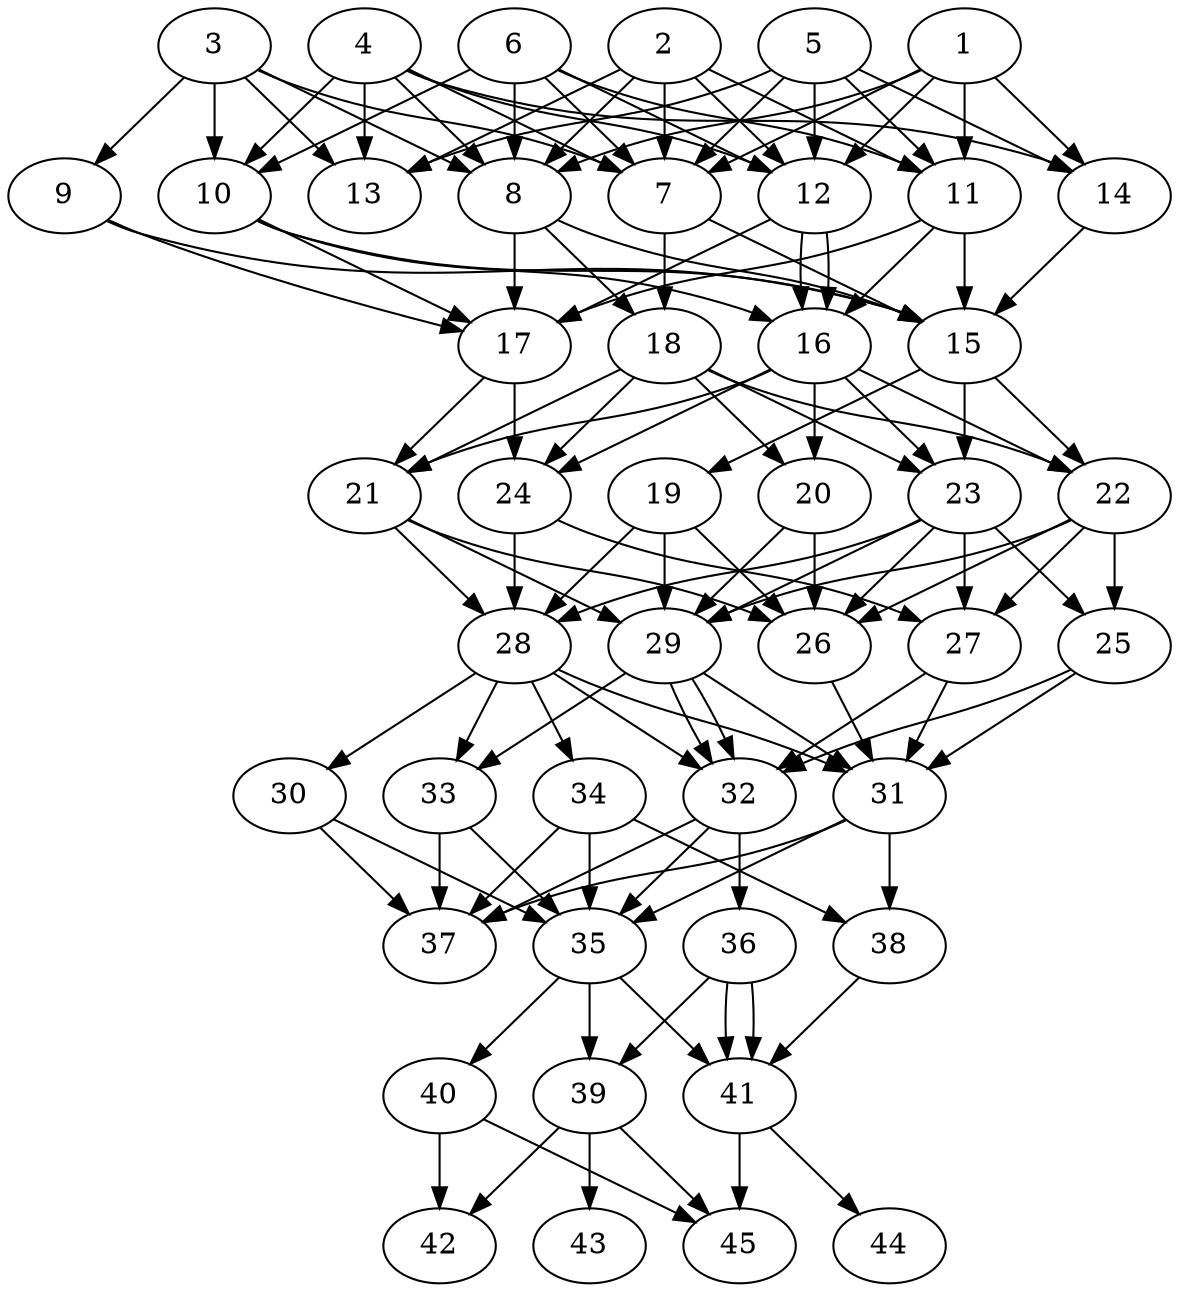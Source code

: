 // DAG automatically generated by daggen at Thu Oct  3 14:07:24 2019
// ./daggen --dot -n 45 --ccr 0.5 --fat 0.5 --regular 0.5 --density 0.9 --mindata 5242880 --maxdata 52428800 
digraph G {
  1 [size="89233408", alpha="0.19", expect_size="44616704"] 
  1 -> 7 [size ="44616704"]
  1 -> 8 [size ="44616704"]
  1 -> 11 [size ="44616704"]
  1 -> 12 [size ="44616704"]
  1 -> 14 [size ="44616704"]
  2 [size="26882048", alpha="0.03", expect_size="13441024"] 
  2 -> 7 [size ="13441024"]
  2 -> 8 [size ="13441024"]
  2 -> 11 [size ="13441024"]
  2 -> 12 [size ="13441024"]
  2 -> 13 [size ="13441024"]
  3 [size="34648064", alpha="0.06", expect_size="17324032"] 
  3 -> 7 [size ="17324032"]
  3 -> 8 [size ="17324032"]
  3 -> 9 [size ="17324032"]
  3 -> 10 [size ="17324032"]
  3 -> 13 [size ="17324032"]
  4 [size="55050240", alpha="0.08", expect_size="27525120"] 
  4 -> 7 [size ="27525120"]
  4 -> 8 [size ="27525120"]
  4 -> 10 [size ="27525120"]
  4 -> 12 [size ="27525120"]
  4 -> 13 [size ="27525120"]
  4 -> 14 [size ="27525120"]
  5 [size="19001344", alpha="0.15", expect_size="9500672"] 
  5 -> 7 [size ="9500672"]
  5 -> 11 [size ="9500672"]
  5 -> 12 [size ="9500672"]
  5 -> 13 [size ="9500672"]
  5 -> 14 [size ="9500672"]
  6 [size="10979328", alpha="0.17", expect_size="5489664"] 
  6 -> 7 [size ="5489664"]
  6 -> 8 [size ="5489664"]
  6 -> 10 [size ="5489664"]
  6 -> 11 [size ="5489664"]
  6 -> 12 [size ="5489664"]
  7 [size="33585152", alpha="0.02", expect_size="16792576"] 
  7 -> 15 [size ="16792576"]
  7 -> 18 [size ="16792576"]
  8 [size="31467520", alpha="0.19", expect_size="15733760"] 
  8 -> 15 [size ="15733760"]
  8 -> 17 [size ="15733760"]
  8 -> 18 [size ="15733760"]
  9 [size="56543232", alpha="0.07", expect_size="28271616"] 
  9 -> 15 [size ="28271616"]
  9 -> 17 [size ="28271616"]
  10 [size="94191616", alpha="0.08", expect_size="47095808"] 
  10 -> 15 [size ="47095808"]
  10 -> 16 [size ="47095808"]
  10 -> 17 [size ="47095808"]
  11 [size="16633856", alpha="0.15", expect_size="8316928"] 
  11 -> 15 [size ="8316928"]
  11 -> 16 [size ="8316928"]
  11 -> 17 [size ="8316928"]
  12 [size="104284160", alpha="0.04", expect_size="52142080"] 
  12 -> 16 [size ="52142080"]
  12 -> 16 [size ="52142080"]
  12 -> 17 [size ="52142080"]
  13 [size="23943168", alpha="0.06", expect_size="11971584"] 
  14 [size="52729856", alpha="0.04", expect_size="26364928"] 
  14 -> 15 [size ="26364928"]
  15 [size="89358336", alpha="0.19", expect_size="44679168"] 
  15 -> 19 [size ="44679168"]
  15 -> 22 [size ="44679168"]
  15 -> 23 [size ="44679168"]
  16 [size="64026624", alpha="0.11", expect_size="32013312"] 
  16 -> 20 [size ="32013312"]
  16 -> 21 [size ="32013312"]
  16 -> 22 [size ="32013312"]
  16 -> 23 [size ="32013312"]
  16 -> 24 [size ="32013312"]
  17 [size="47984640", alpha="0.02", expect_size="23992320"] 
  17 -> 21 [size ="23992320"]
  17 -> 24 [size ="23992320"]
  18 [size="58636288", alpha="0.04", expect_size="29318144"] 
  18 -> 20 [size ="29318144"]
  18 -> 21 [size ="29318144"]
  18 -> 22 [size ="29318144"]
  18 -> 23 [size ="29318144"]
  18 -> 24 [size ="29318144"]
  19 [size="55431168", alpha="0.17", expect_size="27715584"] 
  19 -> 26 [size ="27715584"]
  19 -> 28 [size ="27715584"]
  19 -> 29 [size ="27715584"]
  20 [size="88152064", alpha="0.14", expect_size="44076032"] 
  20 -> 26 [size ="44076032"]
  20 -> 29 [size ="44076032"]
  21 [size="29784064", alpha="0.08", expect_size="14892032"] 
  21 -> 26 [size ="14892032"]
  21 -> 28 [size ="14892032"]
  21 -> 29 [size ="14892032"]
  22 [size="99577856", alpha="0.06", expect_size="49788928"] 
  22 -> 25 [size ="49788928"]
  22 -> 26 [size ="49788928"]
  22 -> 27 [size ="49788928"]
  22 -> 29 [size ="49788928"]
  23 [size="24766464", alpha="0.08", expect_size="12383232"] 
  23 -> 25 [size ="12383232"]
  23 -> 26 [size ="12383232"]
  23 -> 27 [size ="12383232"]
  23 -> 28 [size ="12383232"]
  23 -> 29 [size ="12383232"]
  24 [size="53073920", alpha="0.00", expect_size="26536960"] 
  24 -> 27 [size ="26536960"]
  24 -> 28 [size ="26536960"]
  25 [size="71333888", alpha="0.14", expect_size="35666944"] 
  25 -> 31 [size ="35666944"]
  25 -> 32 [size ="35666944"]
  26 [size="67940352", alpha="0.08", expect_size="33970176"] 
  26 -> 31 [size ="33970176"]
  27 [size="25751552", alpha="0.07", expect_size="12875776"] 
  27 -> 31 [size ="12875776"]
  27 -> 32 [size ="12875776"]
  28 [size="33193984", alpha="0.10", expect_size="16596992"] 
  28 -> 30 [size ="16596992"]
  28 -> 31 [size ="16596992"]
  28 -> 32 [size ="16596992"]
  28 -> 33 [size ="16596992"]
  28 -> 34 [size ="16596992"]
  29 [size="52320256", alpha="0.03", expect_size="26160128"] 
  29 -> 31 [size ="26160128"]
  29 -> 32 [size ="26160128"]
  29 -> 32 [size ="26160128"]
  29 -> 33 [size ="26160128"]
  30 [size="37257216", alpha="0.14", expect_size="18628608"] 
  30 -> 35 [size ="18628608"]
  30 -> 37 [size ="18628608"]
  31 [size="103804928", alpha="0.06", expect_size="51902464"] 
  31 -> 35 [size ="51902464"]
  31 -> 37 [size ="51902464"]
  31 -> 38 [size ="51902464"]
  32 [size="47597568", alpha="0.18", expect_size="23798784"] 
  32 -> 35 [size ="23798784"]
  32 -> 36 [size ="23798784"]
  32 -> 37 [size ="23798784"]
  33 [size="73773056", alpha="0.13", expect_size="36886528"] 
  33 -> 35 [size ="36886528"]
  33 -> 37 [size ="36886528"]
  34 [size="17754112", alpha="0.16", expect_size="8877056"] 
  34 -> 35 [size ="8877056"]
  34 -> 37 [size ="8877056"]
  34 -> 38 [size ="8877056"]
  35 [size="18472960", alpha="0.17", expect_size="9236480"] 
  35 -> 39 [size ="9236480"]
  35 -> 40 [size ="9236480"]
  35 -> 41 [size ="9236480"]
  36 [size="84451328", alpha="0.09", expect_size="42225664"] 
  36 -> 39 [size ="42225664"]
  36 -> 41 [size ="42225664"]
  36 -> 41 [size ="42225664"]
  37 [size="27437056", alpha="0.09", expect_size="13718528"] 
  38 [size="59275264", alpha="0.19", expect_size="29637632"] 
  38 -> 41 [size ="29637632"]
  39 [size="12206080", alpha="0.18", expect_size="6103040"] 
  39 -> 42 [size ="6103040"]
  39 -> 43 [size ="6103040"]
  39 -> 45 [size ="6103040"]
  40 [size="26658816", alpha="0.14", expect_size="13329408"] 
  40 -> 42 [size ="13329408"]
  40 -> 45 [size ="13329408"]
  41 [size="91967488", alpha="0.14", expect_size="45983744"] 
  41 -> 44 [size ="45983744"]
  41 -> 45 [size ="45983744"]
  42 [size="25538560", alpha="0.13", expect_size="12769280"] 
  43 [size="15544320", alpha="0.15", expect_size="7772160"] 
  44 [size="75440128", alpha="0.06", expect_size="37720064"] 
  45 [size="58732544", alpha="0.10", expect_size="29366272"] 
}
